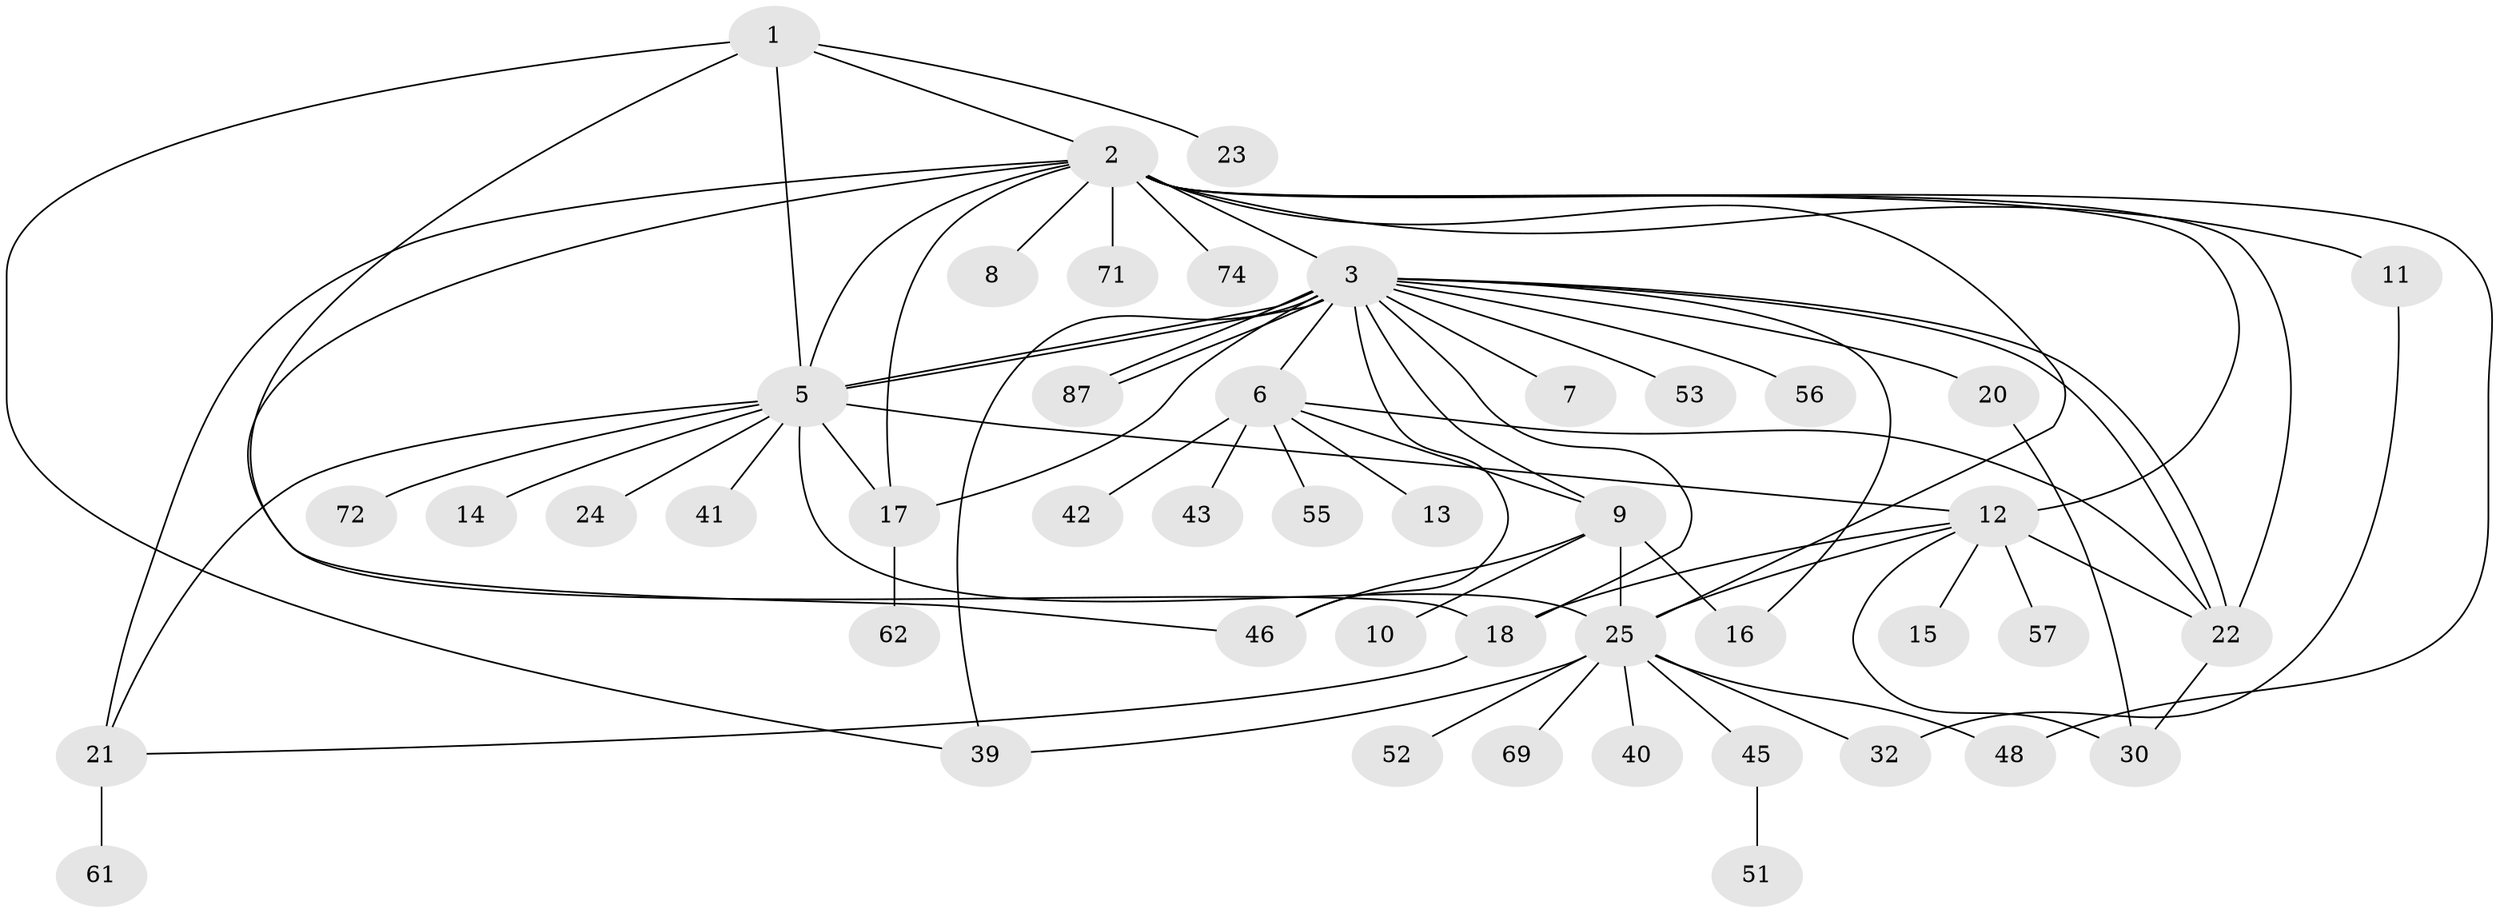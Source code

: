 // original degree distribution, {6: 0.010752688172043012, 13: 0.010752688172043012, 24: 0.010752688172043012, 2: 0.24731182795698925, 14: 0.010752688172043012, 8: 0.021505376344086023, 1: 0.4838709677419355, 9: 0.021505376344086023, 3: 0.07526881720430108, 4: 0.07526881720430108, 12: 0.021505376344086023, 5: 0.010752688172043012}
// Generated by graph-tools (version 1.1) at 2025/14/03/09/25 04:14:21]
// undirected, 46 vertices, 73 edges
graph export_dot {
graph [start="1"]
  node [color=gray90,style=filled];
  1;
  2 [super="+19+85+34+80+83+63"];
  3 [super="+50+4+70+65"];
  5 [super="+68+59+64"];
  6;
  7;
  8;
  9 [super="+89+29+93+86"];
  10;
  11;
  12 [super="+28"];
  13;
  14;
  15;
  16;
  17 [super="+36+58"];
  18 [super="+76"];
  20;
  21 [super="+47+31+26"];
  22 [super="+66+67"];
  23 [super="+79+38"];
  24;
  25 [super="+27+33"];
  30 [super="+88+91"];
  32 [super="+81"];
  39 [super="+44"];
  40;
  41;
  42;
  43;
  45;
  46 [super="+49+77"];
  48;
  51;
  52;
  53;
  55;
  56 [super="+78"];
  57 [super="+73"];
  61;
  62;
  69;
  71;
  72;
  74 [super="+75"];
  87;
  1 -- 2;
  1 -- 5;
  1 -- 23;
  1 -- 39;
  1 -- 18;
  2 -- 3 [weight=3];
  2 -- 8;
  2 -- 11;
  2 -- 71;
  2 -- 74;
  2 -- 12;
  2 -- 48;
  2 -- 22;
  2 -- 46;
  2 -- 25;
  2 -- 17;
  2 -- 21 [weight=2];
  2 -- 5 [weight=2];
  3 -- 5;
  3 -- 5;
  3 -- 6;
  3 -- 7;
  3 -- 16;
  3 -- 18;
  3 -- 20;
  3 -- 22;
  3 -- 22;
  3 -- 39;
  3 -- 46;
  3 -- 56;
  3 -- 87;
  3 -- 87;
  3 -- 17;
  3 -- 9;
  3 -- 53;
  5 -- 12;
  5 -- 14;
  5 -- 17;
  5 -- 21;
  5 -- 24;
  5 -- 25;
  5 -- 41;
  5 -- 72;
  6 -- 9;
  6 -- 13;
  6 -- 22 [weight=2];
  6 -- 42;
  6 -- 43;
  6 -- 55;
  9 -- 10;
  9 -- 16;
  9 -- 46;
  9 -- 25;
  11 -- 32;
  12 -- 15;
  12 -- 18;
  12 -- 22;
  12 -- 57;
  12 -- 25;
  12 -- 30;
  17 -- 62;
  18 -- 21;
  20 -- 30;
  21 -- 61;
  22 -- 30;
  25 -- 32;
  25 -- 69;
  25 -- 39;
  25 -- 40;
  25 -- 45;
  25 -- 48;
  25 -- 52;
  45 -- 51;
}
